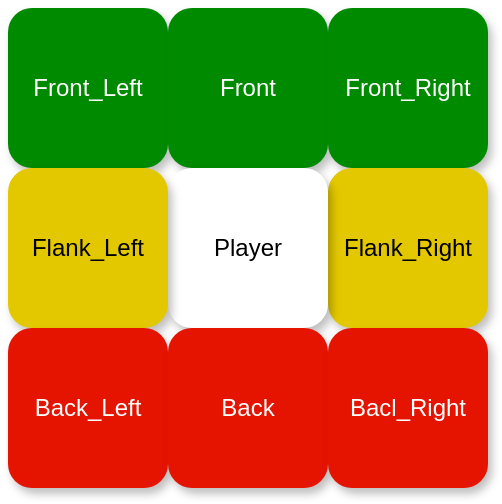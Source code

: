 <mxfile>
    <diagram id="fJeyahgmgcf272mrsJMu" name="Page-1">
        <mxGraphModel dx="1619" dy="966" grid="1" gridSize="10" guides="1" tooltips="1" connect="1" arrows="1" fold="1" page="1" pageScale="1" pageWidth="850" pageHeight="1100" math="0" shadow="0">
            <root>
                <mxCell id="0"/>
                <mxCell id="1" parent="0"/>
                <mxCell id="2" value="Front_Left" style="whiteSpace=wrap;html=1;aspect=fixed;fillColor=#008a00;fontColor=#ffffff;strokeColor=none;strokeWidth=6;glass=0;rounded=1;shadow=1;" vertex="1" parent="1">
                    <mxGeometry x="304" y="430" width="80" height="80" as="geometry"/>
                </mxCell>
                <mxCell id="3" value="Front" style="whiteSpace=wrap;html=1;aspect=fixed;fillColor=#008a00;fontColor=#ffffff;strokeColor=none;strokeWidth=6;glass=0;rounded=1;shadow=1;" vertex="1" parent="1">
                    <mxGeometry x="384" y="430" width="80" height="80" as="geometry"/>
                </mxCell>
                <mxCell id="4" value="Front_Right" style="whiteSpace=wrap;html=1;aspect=fixed;fillColor=#008a00;fontColor=#ffffff;strokeColor=none;strokeWidth=6;glass=0;rounded=1;shadow=1;" vertex="1" parent="1">
                    <mxGeometry x="464" y="430" width="80" height="80" as="geometry"/>
                </mxCell>
                <mxCell id="5" value="Flank_Right" style="whiteSpace=wrap;html=1;aspect=fixed;fillColor=#e3c800;fontColor=#000000;strokeColor=none;strokeWidth=6;glass=0;rounded=1;shadow=1;" vertex="1" parent="1">
                    <mxGeometry x="464" y="510" width="80" height="80" as="geometry"/>
                </mxCell>
                <mxCell id="6" value="Player" style="whiteSpace=wrap;html=1;aspect=fixed;strokeWidth=6;glass=0;rounded=1;shadow=1;strokeColor=none;" vertex="1" parent="1">
                    <mxGeometry x="384" y="510" width="80" height="80" as="geometry"/>
                </mxCell>
                <mxCell id="7" value="Flank_Left" style="whiteSpace=wrap;html=1;aspect=fixed;fillColor=#e3c800;fontColor=#000000;strokeColor=none;strokeWidth=6;glass=0;rounded=1;shadow=1;" vertex="1" parent="1">
                    <mxGeometry x="304" y="510" width="80" height="80" as="geometry"/>
                </mxCell>
                <mxCell id="8" value="Back_Left" style="whiteSpace=wrap;html=1;aspect=fixed;fillColor=#e51400;fontColor=#ffffff;strokeColor=none;strokeWidth=6;glass=0;rounded=1;shadow=1;" vertex="1" parent="1">
                    <mxGeometry x="304" y="590" width="80" height="80" as="geometry"/>
                </mxCell>
                <mxCell id="9" value="Back" style="whiteSpace=wrap;html=1;aspect=fixed;fillColor=#e51400;fontColor=#ffffff;strokeColor=none;strokeWidth=6;glass=0;rounded=1;shadow=1;" vertex="1" parent="1">
                    <mxGeometry x="384" y="590" width="80" height="80" as="geometry"/>
                </mxCell>
                <mxCell id="10" value="Bacl_Right" style="whiteSpace=wrap;html=1;aspect=fixed;fillColor=#e51400;fontColor=#ffffff;strokeColor=none;strokeWidth=6;glass=0;rounded=1;shadow=1;" vertex="1" parent="1">
                    <mxGeometry x="464" y="590" width="80" height="80" as="geometry"/>
                </mxCell>
            </root>
        </mxGraphModel>
    </diagram>
</mxfile>